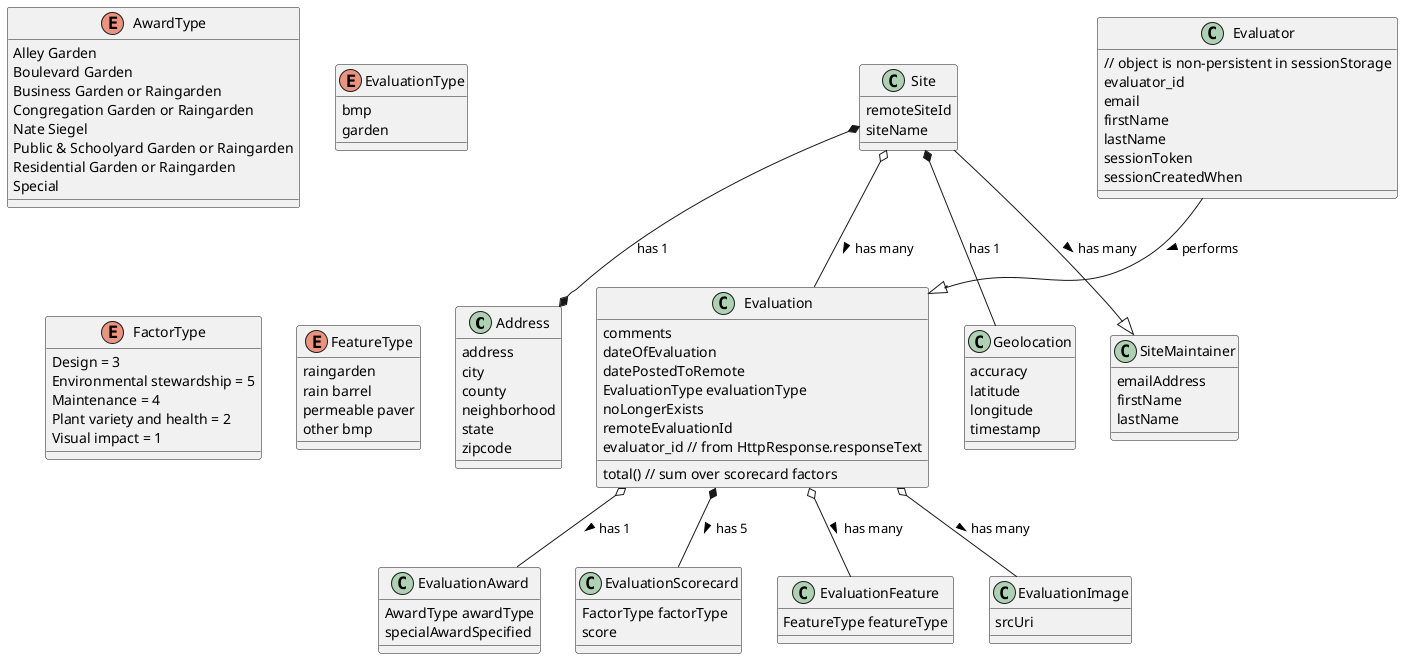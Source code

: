 @startuml

    class Address {
        address
        city
        county
        neighborhood
        state
        zipcode
    }

    class Evaluation {
        comments
        dateOfEvaluation
        datePostedToRemote
        EvaluationType evaluationType
        noLongerExists
        remoteEvaluationId
        evaluator_id // from HttpResponse.responseText
        total() // sum over scorecard factors
    }

    class EvaluationAward {
        AwardType awardType
        specialAwardSpecified
    }

    class EvaluationScorecard {
        FactorType factorType
        score
    }

    class EvaluationFeature {
        FeatureType featureType
    }

    class EvaluationImage {
        srcUri
    }

    class Evaluator {
        // object is non-persistent in sessionStorage
        evaluator_id
        email
        firstName
        lastName
        sessionToken
        sessionCreatedWhen
    }

    class Geolocation {
       accuracy
       latitude
       longitude
       timestamp
    }

    class Site {
        remoteSiteId
        siteName
    }

    class SiteMaintainer {
        emailAddress
        firstName
        lastName
    }

    enum AwardType {
        Alley Garden
        Boulevard Garden
        Business Garden or Raingarden
        Congregation Garden or Raingarden
        Nate Siegel
        Public & Schoolyard Garden or Raingarden
        Residential Garden or Raingarden
        Special
    }

    enum EvaluationType {
        bmp
        garden
    }

    enum FactorType {
        Design = 3
        Environmental stewardship = 5
        Maintenance = 4
        Plant variety and health = 2
        Visual impact = 1
    }

    enum FeatureType {
        raingarden
        rain barrel
        permeable paver
        other bmp
    }

    Site  *--*  Address : has 1
    Site  o--  Evaluation : has many >
    Site  *--  Geolocation : has 1
    Site  --|> SiteMaintainer : has many >

    Evaluation  o-- EvaluationAward : has 1 >
    Evaluation  *-- EvaluationScorecard : has 5 >
    Evaluation  o-- EvaluationFeature : has many >
    Evaluation  o-- EvaluationImage: has many >
    Evaluator  --|>  Evaluation : performs >

@enduml